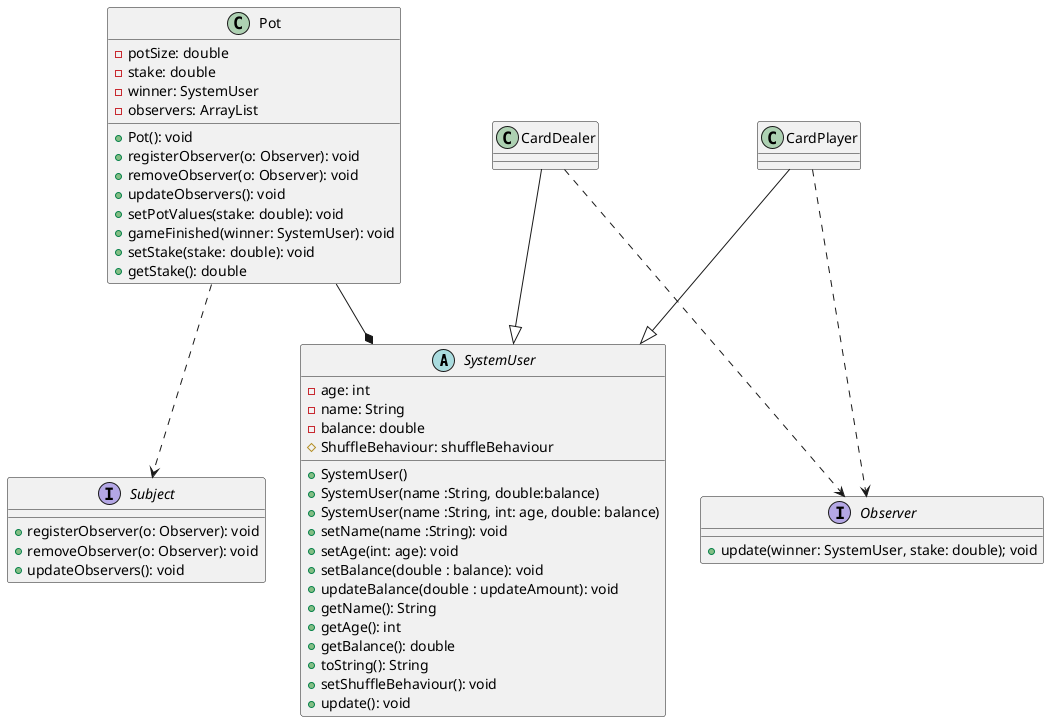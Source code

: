 @startuml

abstract class SystemUser{
    -age: int
    -name: String
    -balance: double
    #ShuffleBehaviour: shuffleBehaviour

    +SystemUser()
    +SystemUser(name :String, double:balance)
    +SystemUser(name :String, int: age, double: balance)
    +setName(name :String): void
    +setAge(int: age): void
    +setBalance(double : balance): void
    +updateBalance(double : updateAmount): void
    +getName(): String
    +getAge(): int
    +getBalance(): double
    +toString(): String
    +setShuffleBehaviour(): void
    +update(): void

}



interface Observer{
  +update(winner: SystemUser, stake: double); void
}

interface Subject{
    +registerObserver(o: Observer): void
    +removeObserver(o: Observer): void
    +updateObservers(): void
}

class Pot{
    -potSize: double
    -stake: double
    -winner: SystemUser
    -observers: ArrayList
    +Pot(): void
    +registerObserver(o: Observer): void
    +removeObserver(o: Observer): void
    +updateObservers(): void
    +setPotValues(stake: double): void
    +gameFinished(winner: SystemUser): void
    +setStake(stake: double): void
    +getStake(): double
}






CardPlayer ..> Observer
CardDealer ..> Observer
Pot --* SystemUser

CardDealer --|> SystemUser
CardPlayer --|> SystemUser

Pot ..> Subject

@enduml